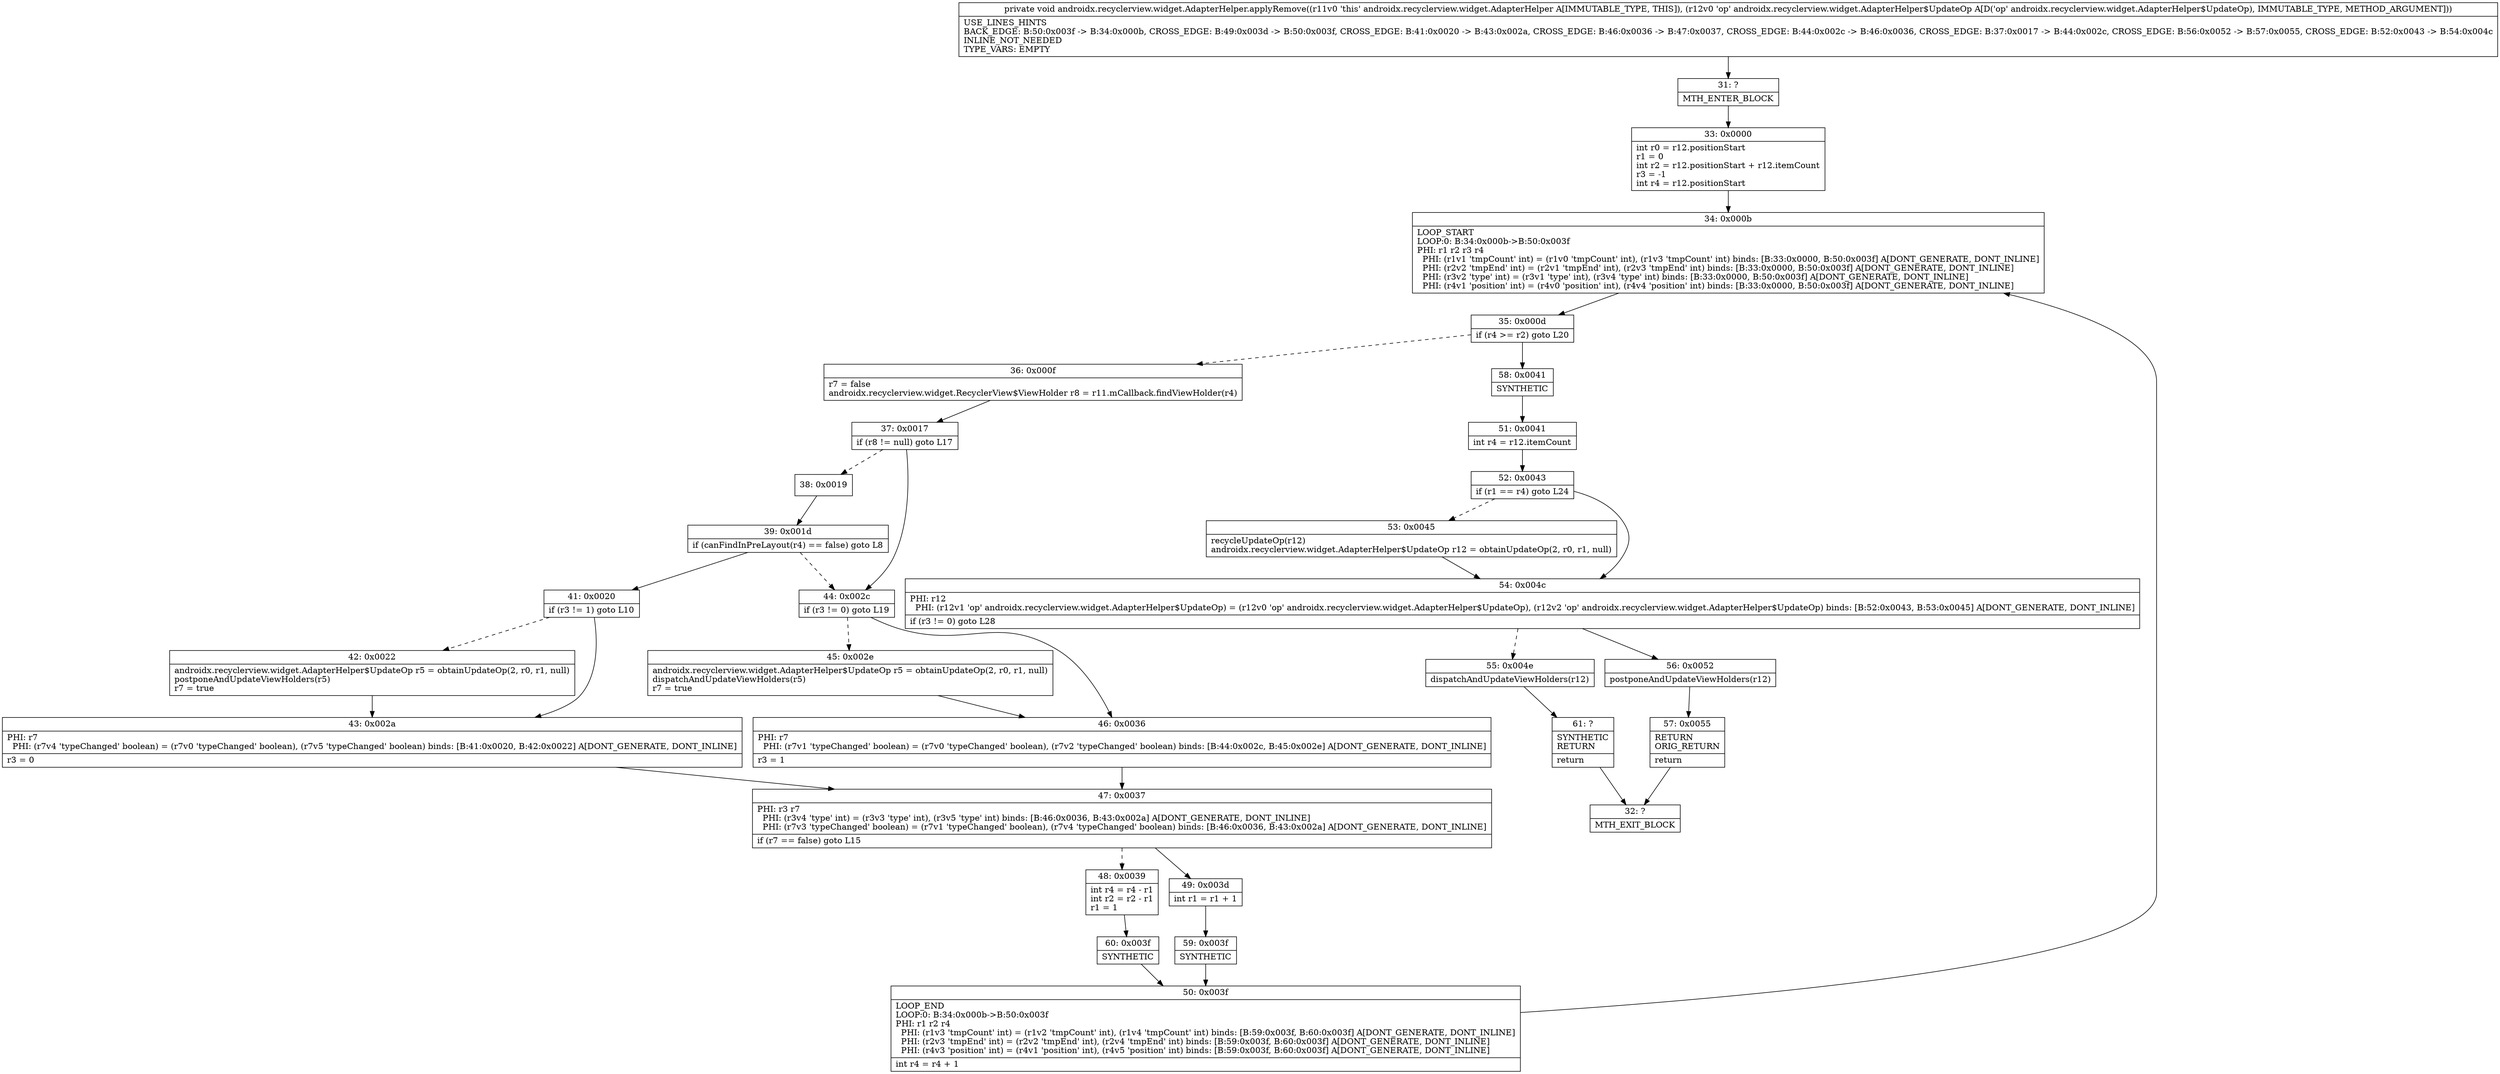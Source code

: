 digraph "CFG forandroidx.recyclerview.widget.AdapterHelper.applyRemove(Landroidx\/recyclerview\/widget\/AdapterHelper$UpdateOp;)V" {
Node_31 [shape=record,label="{31\:\ ?|MTH_ENTER_BLOCK\l}"];
Node_33 [shape=record,label="{33\:\ 0x0000|int r0 = r12.positionStart\lr1 = 0\lint r2 = r12.positionStart + r12.itemCount\lr3 = \-1\lint r4 = r12.positionStart\l}"];
Node_34 [shape=record,label="{34\:\ 0x000b|LOOP_START\lLOOP:0: B:34:0x000b\-\>B:50:0x003f\lPHI: r1 r2 r3 r4 \l  PHI: (r1v1 'tmpCount' int) = (r1v0 'tmpCount' int), (r1v3 'tmpCount' int) binds: [B:33:0x0000, B:50:0x003f] A[DONT_GENERATE, DONT_INLINE]\l  PHI: (r2v2 'tmpEnd' int) = (r2v1 'tmpEnd' int), (r2v3 'tmpEnd' int) binds: [B:33:0x0000, B:50:0x003f] A[DONT_GENERATE, DONT_INLINE]\l  PHI: (r3v2 'type' int) = (r3v1 'type' int), (r3v4 'type' int) binds: [B:33:0x0000, B:50:0x003f] A[DONT_GENERATE, DONT_INLINE]\l  PHI: (r4v1 'position' int) = (r4v0 'position' int), (r4v4 'position' int) binds: [B:33:0x0000, B:50:0x003f] A[DONT_GENERATE, DONT_INLINE]\l}"];
Node_35 [shape=record,label="{35\:\ 0x000d|if (r4 \>= r2) goto L20\l}"];
Node_36 [shape=record,label="{36\:\ 0x000f|r7 = false\landroidx.recyclerview.widget.RecyclerView$ViewHolder r8 = r11.mCallback.findViewHolder(r4)\l}"];
Node_37 [shape=record,label="{37\:\ 0x0017|if (r8 != null) goto L17\l}"];
Node_38 [shape=record,label="{38\:\ 0x0019}"];
Node_39 [shape=record,label="{39\:\ 0x001d|if (canFindInPreLayout(r4) == false) goto L8\l}"];
Node_41 [shape=record,label="{41\:\ 0x0020|if (r3 != 1) goto L10\l}"];
Node_42 [shape=record,label="{42\:\ 0x0022|androidx.recyclerview.widget.AdapterHelper$UpdateOp r5 = obtainUpdateOp(2, r0, r1, null)\lpostponeAndUpdateViewHolders(r5)\lr7 = true\l}"];
Node_43 [shape=record,label="{43\:\ 0x002a|PHI: r7 \l  PHI: (r7v4 'typeChanged' boolean) = (r7v0 'typeChanged' boolean), (r7v5 'typeChanged' boolean) binds: [B:41:0x0020, B:42:0x0022] A[DONT_GENERATE, DONT_INLINE]\l|r3 = 0\l}"];
Node_47 [shape=record,label="{47\:\ 0x0037|PHI: r3 r7 \l  PHI: (r3v4 'type' int) = (r3v3 'type' int), (r3v5 'type' int) binds: [B:46:0x0036, B:43:0x002a] A[DONT_GENERATE, DONT_INLINE]\l  PHI: (r7v3 'typeChanged' boolean) = (r7v1 'typeChanged' boolean), (r7v4 'typeChanged' boolean) binds: [B:46:0x0036, B:43:0x002a] A[DONT_GENERATE, DONT_INLINE]\l|if (r7 == false) goto L15\l}"];
Node_48 [shape=record,label="{48\:\ 0x0039|int r4 = r4 \- r1\lint r2 = r2 \- r1\lr1 = 1\l}"];
Node_60 [shape=record,label="{60\:\ 0x003f|SYNTHETIC\l}"];
Node_50 [shape=record,label="{50\:\ 0x003f|LOOP_END\lLOOP:0: B:34:0x000b\-\>B:50:0x003f\lPHI: r1 r2 r4 \l  PHI: (r1v3 'tmpCount' int) = (r1v2 'tmpCount' int), (r1v4 'tmpCount' int) binds: [B:59:0x003f, B:60:0x003f] A[DONT_GENERATE, DONT_INLINE]\l  PHI: (r2v3 'tmpEnd' int) = (r2v2 'tmpEnd' int), (r2v4 'tmpEnd' int) binds: [B:59:0x003f, B:60:0x003f] A[DONT_GENERATE, DONT_INLINE]\l  PHI: (r4v3 'position' int) = (r4v1 'position' int), (r4v5 'position' int) binds: [B:59:0x003f, B:60:0x003f] A[DONT_GENERATE, DONT_INLINE]\l|int r4 = r4 + 1\l}"];
Node_49 [shape=record,label="{49\:\ 0x003d|int r1 = r1 + 1\l}"];
Node_59 [shape=record,label="{59\:\ 0x003f|SYNTHETIC\l}"];
Node_44 [shape=record,label="{44\:\ 0x002c|if (r3 != 0) goto L19\l}"];
Node_45 [shape=record,label="{45\:\ 0x002e|androidx.recyclerview.widget.AdapterHelper$UpdateOp r5 = obtainUpdateOp(2, r0, r1, null)\ldispatchAndUpdateViewHolders(r5)\lr7 = true\l}"];
Node_46 [shape=record,label="{46\:\ 0x0036|PHI: r7 \l  PHI: (r7v1 'typeChanged' boolean) = (r7v0 'typeChanged' boolean), (r7v2 'typeChanged' boolean) binds: [B:44:0x002c, B:45:0x002e] A[DONT_GENERATE, DONT_INLINE]\l|r3 = 1\l}"];
Node_58 [shape=record,label="{58\:\ 0x0041|SYNTHETIC\l}"];
Node_51 [shape=record,label="{51\:\ 0x0041|int r4 = r12.itemCount\l}"];
Node_52 [shape=record,label="{52\:\ 0x0043|if (r1 == r4) goto L24\l}"];
Node_53 [shape=record,label="{53\:\ 0x0045|recycleUpdateOp(r12)\landroidx.recyclerview.widget.AdapterHelper$UpdateOp r12 = obtainUpdateOp(2, r0, r1, null)\l}"];
Node_54 [shape=record,label="{54\:\ 0x004c|PHI: r12 \l  PHI: (r12v1 'op' androidx.recyclerview.widget.AdapterHelper$UpdateOp) = (r12v0 'op' androidx.recyclerview.widget.AdapterHelper$UpdateOp), (r12v2 'op' androidx.recyclerview.widget.AdapterHelper$UpdateOp) binds: [B:52:0x0043, B:53:0x0045] A[DONT_GENERATE, DONT_INLINE]\l|if (r3 != 0) goto L28\l}"];
Node_55 [shape=record,label="{55\:\ 0x004e|dispatchAndUpdateViewHolders(r12)\l}"];
Node_61 [shape=record,label="{61\:\ ?|SYNTHETIC\lRETURN\l|return\l}"];
Node_32 [shape=record,label="{32\:\ ?|MTH_EXIT_BLOCK\l}"];
Node_56 [shape=record,label="{56\:\ 0x0052|postponeAndUpdateViewHolders(r12)\l}"];
Node_57 [shape=record,label="{57\:\ 0x0055|RETURN\lORIG_RETURN\l|return\l}"];
MethodNode[shape=record,label="{private void androidx.recyclerview.widget.AdapterHelper.applyRemove((r11v0 'this' androidx.recyclerview.widget.AdapterHelper A[IMMUTABLE_TYPE, THIS]), (r12v0 'op' androidx.recyclerview.widget.AdapterHelper$UpdateOp A[D('op' androidx.recyclerview.widget.AdapterHelper$UpdateOp), IMMUTABLE_TYPE, METHOD_ARGUMENT]))  | USE_LINES_HINTS\lBACK_EDGE: B:50:0x003f \-\> B:34:0x000b, CROSS_EDGE: B:49:0x003d \-\> B:50:0x003f, CROSS_EDGE: B:41:0x0020 \-\> B:43:0x002a, CROSS_EDGE: B:46:0x0036 \-\> B:47:0x0037, CROSS_EDGE: B:44:0x002c \-\> B:46:0x0036, CROSS_EDGE: B:37:0x0017 \-\> B:44:0x002c, CROSS_EDGE: B:56:0x0052 \-\> B:57:0x0055, CROSS_EDGE: B:52:0x0043 \-\> B:54:0x004c\lINLINE_NOT_NEEDED\lTYPE_VARS: EMPTY\l}"];
MethodNode -> Node_31;Node_31 -> Node_33;
Node_33 -> Node_34;
Node_34 -> Node_35;
Node_35 -> Node_36[style=dashed];
Node_35 -> Node_58;
Node_36 -> Node_37;
Node_37 -> Node_38[style=dashed];
Node_37 -> Node_44;
Node_38 -> Node_39;
Node_39 -> Node_41;
Node_39 -> Node_44[style=dashed];
Node_41 -> Node_42[style=dashed];
Node_41 -> Node_43;
Node_42 -> Node_43;
Node_43 -> Node_47;
Node_47 -> Node_48[style=dashed];
Node_47 -> Node_49;
Node_48 -> Node_60;
Node_60 -> Node_50;
Node_50 -> Node_34;
Node_49 -> Node_59;
Node_59 -> Node_50;
Node_44 -> Node_45[style=dashed];
Node_44 -> Node_46;
Node_45 -> Node_46;
Node_46 -> Node_47;
Node_58 -> Node_51;
Node_51 -> Node_52;
Node_52 -> Node_53[style=dashed];
Node_52 -> Node_54;
Node_53 -> Node_54;
Node_54 -> Node_55[style=dashed];
Node_54 -> Node_56;
Node_55 -> Node_61;
Node_61 -> Node_32;
Node_56 -> Node_57;
Node_57 -> Node_32;
}

